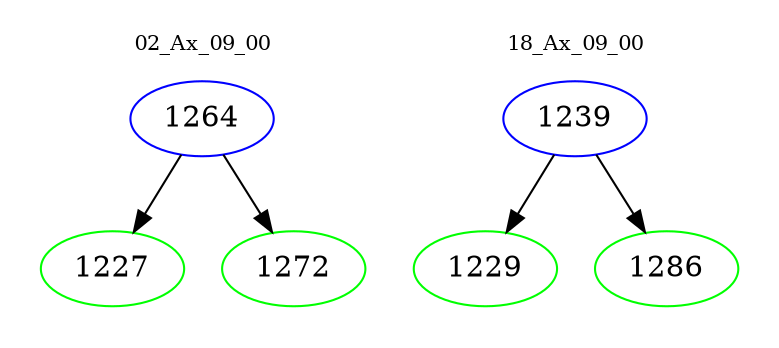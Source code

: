 digraph{
subgraph cluster_0 {
color = white
label = "02_Ax_09_00";
fontsize=10;
T0_1264 [label="1264", color="blue"]
T0_1264 -> T0_1227 [color="black"]
T0_1227 [label="1227", color="green"]
T0_1264 -> T0_1272 [color="black"]
T0_1272 [label="1272", color="green"]
}
subgraph cluster_1 {
color = white
label = "18_Ax_09_00";
fontsize=10;
T1_1239 [label="1239", color="blue"]
T1_1239 -> T1_1229 [color="black"]
T1_1229 [label="1229", color="green"]
T1_1239 -> T1_1286 [color="black"]
T1_1286 [label="1286", color="green"]
}
}
